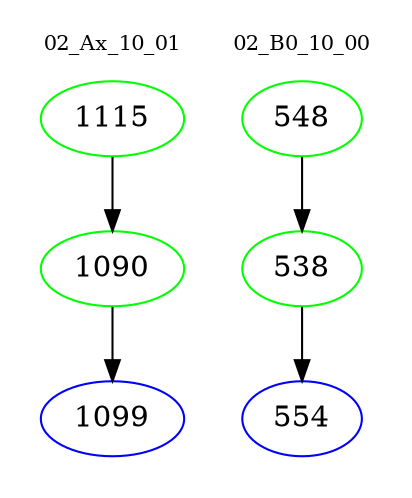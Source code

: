digraph{
subgraph cluster_0 {
color = white
label = "02_Ax_10_01";
fontsize=10;
T0_1115 [label="1115", color="green"]
T0_1115 -> T0_1090 [color="black"]
T0_1090 [label="1090", color="green"]
T0_1090 -> T0_1099 [color="black"]
T0_1099 [label="1099", color="blue"]
}
subgraph cluster_1 {
color = white
label = "02_B0_10_00";
fontsize=10;
T1_548 [label="548", color="green"]
T1_548 -> T1_538 [color="black"]
T1_538 [label="538", color="green"]
T1_538 -> T1_554 [color="black"]
T1_554 [label="554", color="blue"]
}
}
